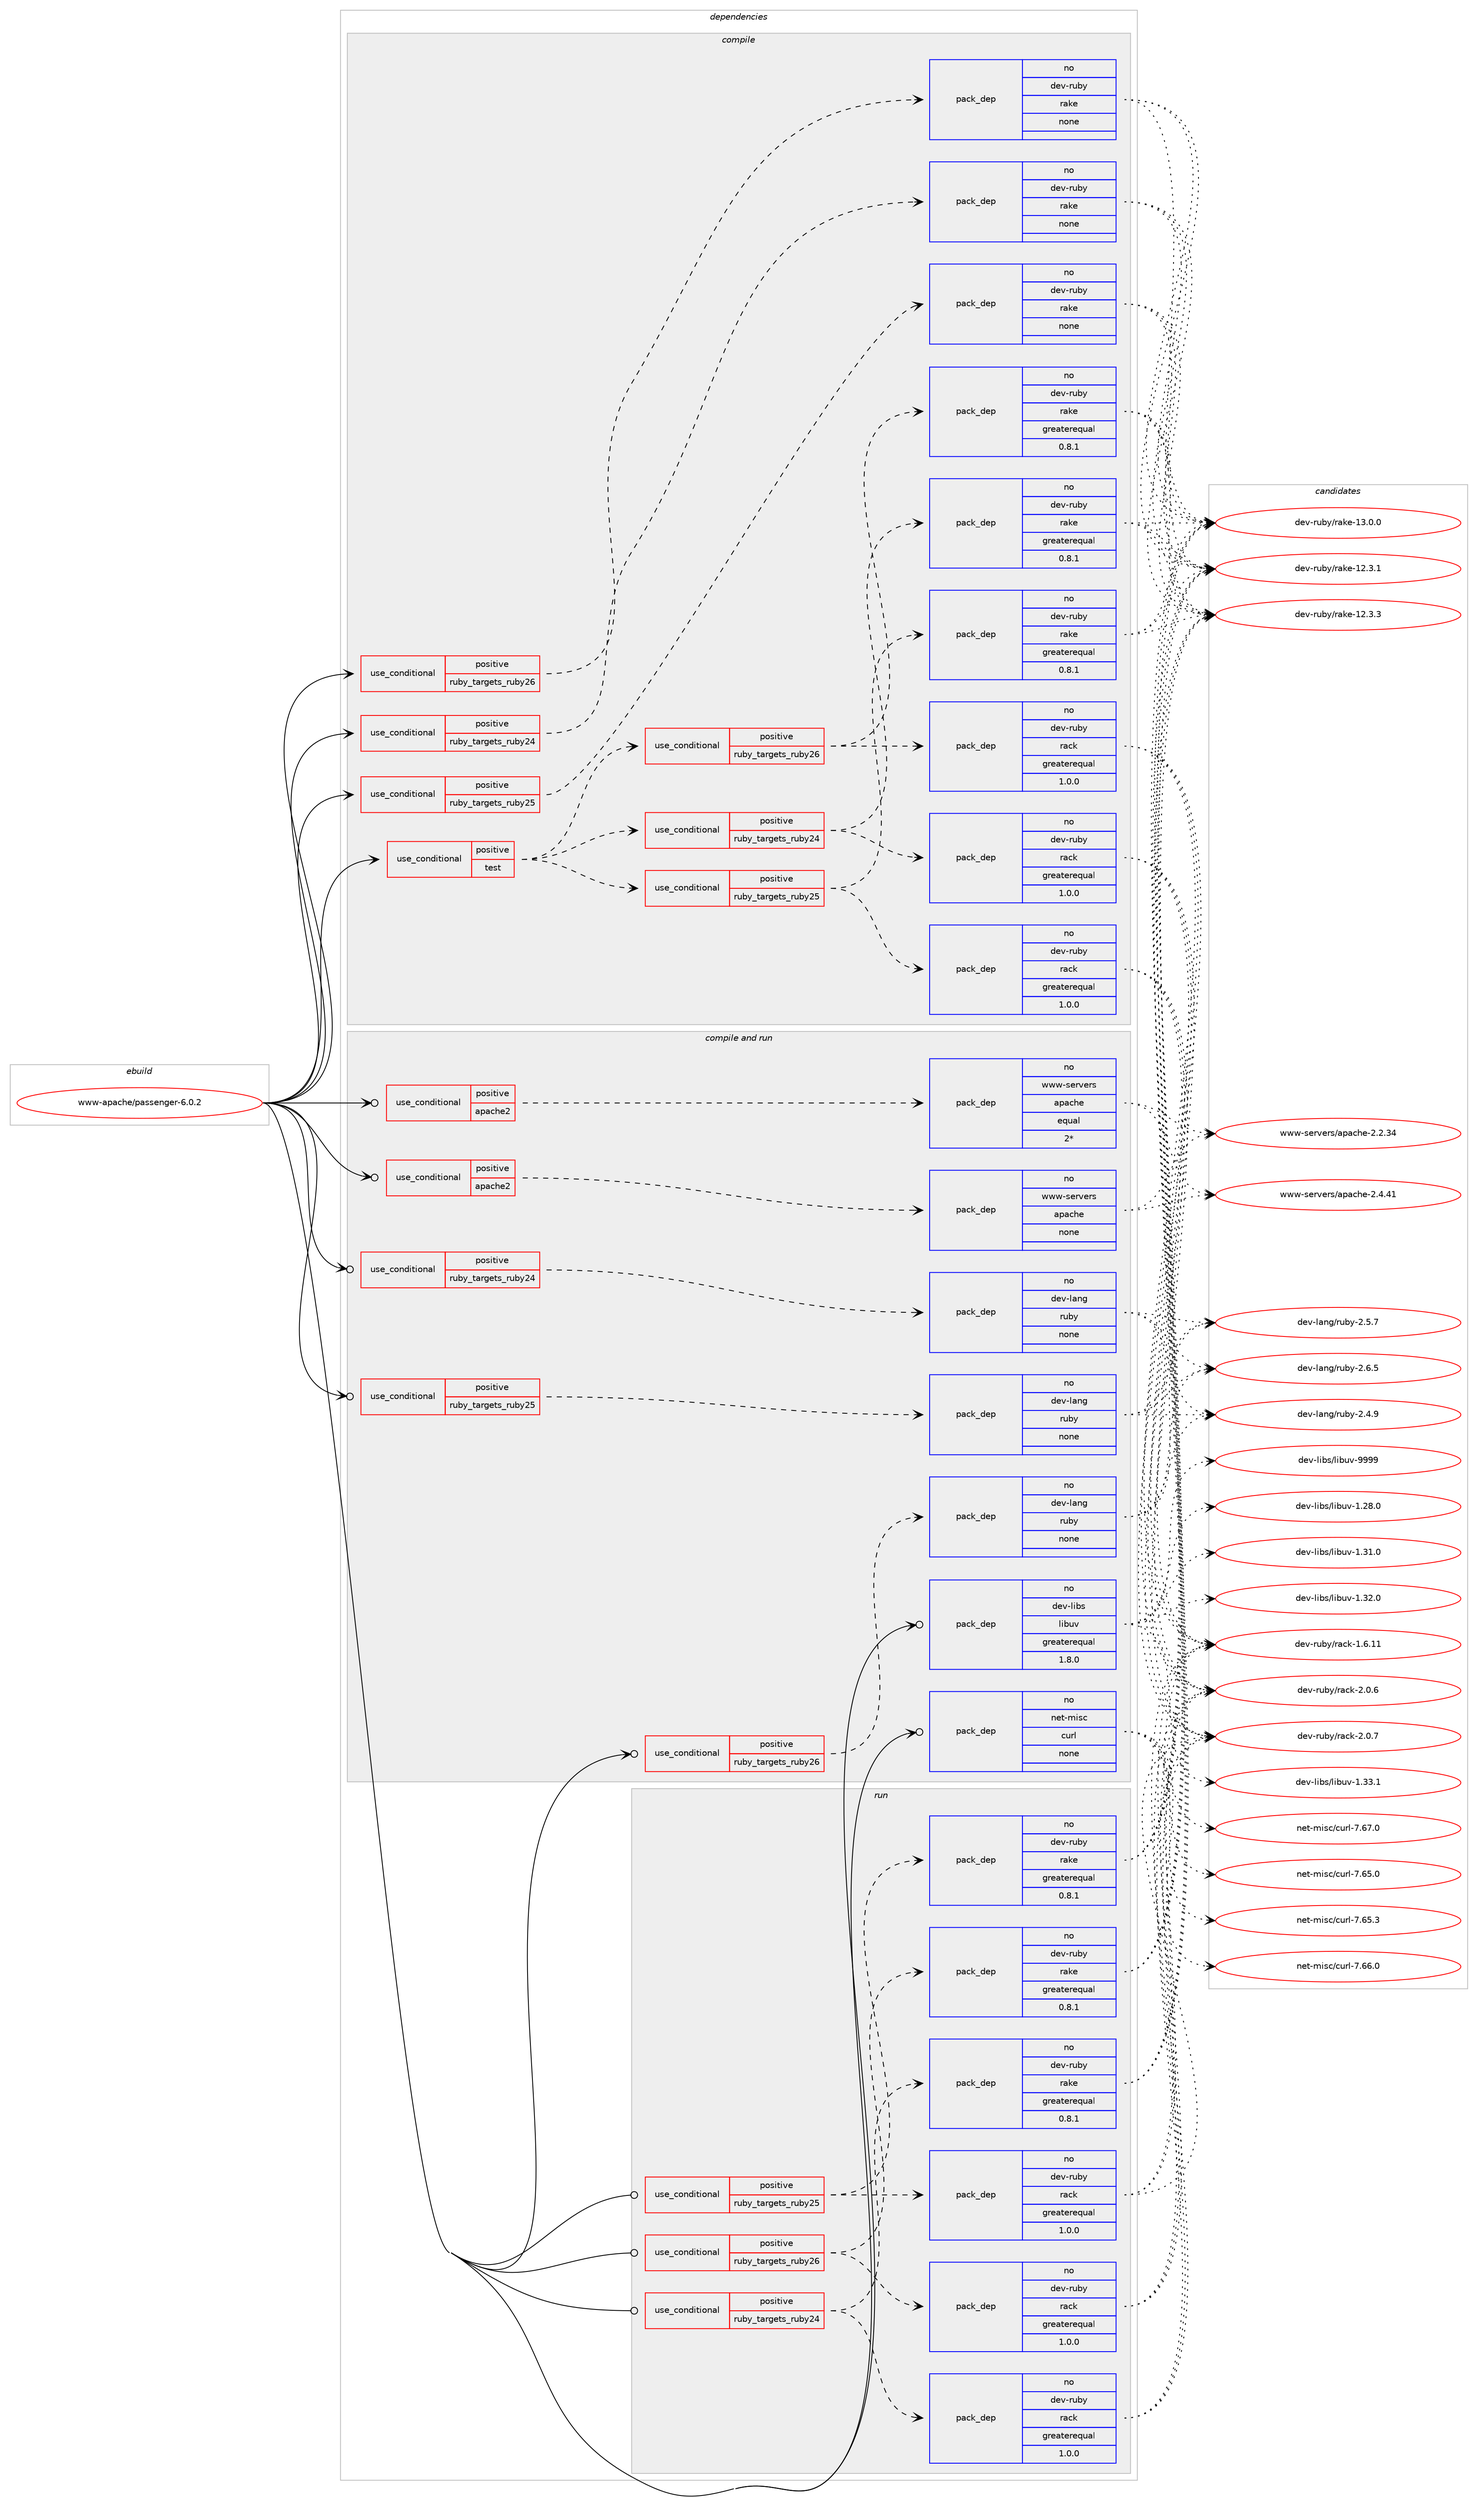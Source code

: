 digraph prolog {

# *************
# Graph options
# *************

newrank=true;
concentrate=true;
compound=true;
graph [rankdir=LR,fontname=Helvetica,fontsize=10,ranksep=1.5];#, ranksep=2.5, nodesep=0.2];
edge  [arrowhead=vee];
node  [fontname=Helvetica,fontsize=10];

# **********
# The ebuild
# **********

subgraph cluster_leftcol {
color=gray;
rank=same;
label=<<i>ebuild</i>>;
id [label="www-apache/passenger-6.0.2", color=red, width=4, href="../www-apache/passenger-6.0.2.svg"];
}

# ****************
# The dependencies
# ****************

subgraph cluster_midcol {
color=gray;
label=<<i>dependencies</i>>;
subgraph cluster_compile {
fillcolor="#eeeeee";
style=filled;
label=<<i>compile</i>>;
subgraph cond216575 {
dependency903045 [label=<<TABLE BORDER="0" CELLBORDER="1" CELLSPACING="0" CELLPADDING="4"><TR><TD ROWSPAN="3" CELLPADDING="10">use_conditional</TD></TR><TR><TD>positive</TD></TR><TR><TD>ruby_targets_ruby24</TD></TR></TABLE>>, shape=none, color=red];
subgraph pack670237 {
dependency903046 [label=<<TABLE BORDER="0" CELLBORDER="1" CELLSPACING="0" CELLPADDING="4" WIDTH="220"><TR><TD ROWSPAN="6" CELLPADDING="30">pack_dep</TD></TR><TR><TD WIDTH="110">no</TD></TR><TR><TD>dev-ruby</TD></TR><TR><TD>rake</TD></TR><TR><TD>none</TD></TR><TR><TD></TD></TR></TABLE>>, shape=none, color=blue];
}
dependency903045:e -> dependency903046:w [weight=20,style="dashed",arrowhead="vee"];
}
id:e -> dependency903045:w [weight=20,style="solid",arrowhead="vee"];
subgraph cond216576 {
dependency903047 [label=<<TABLE BORDER="0" CELLBORDER="1" CELLSPACING="0" CELLPADDING="4"><TR><TD ROWSPAN="3" CELLPADDING="10">use_conditional</TD></TR><TR><TD>positive</TD></TR><TR><TD>ruby_targets_ruby25</TD></TR></TABLE>>, shape=none, color=red];
subgraph pack670238 {
dependency903048 [label=<<TABLE BORDER="0" CELLBORDER="1" CELLSPACING="0" CELLPADDING="4" WIDTH="220"><TR><TD ROWSPAN="6" CELLPADDING="30">pack_dep</TD></TR><TR><TD WIDTH="110">no</TD></TR><TR><TD>dev-ruby</TD></TR><TR><TD>rake</TD></TR><TR><TD>none</TD></TR><TR><TD></TD></TR></TABLE>>, shape=none, color=blue];
}
dependency903047:e -> dependency903048:w [weight=20,style="dashed",arrowhead="vee"];
}
id:e -> dependency903047:w [weight=20,style="solid",arrowhead="vee"];
subgraph cond216577 {
dependency903049 [label=<<TABLE BORDER="0" CELLBORDER="1" CELLSPACING="0" CELLPADDING="4"><TR><TD ROWSPAN="3" CELLPADDING="10">use_conditional</TD></TR><TR><TD>positive</TD></TR><TR><TD>ruby_targets_ruby26</TD></TR></TABLE>>, shape=none, color=red];
subgraph pack670239 {
dependency903050 [label=<<TABLE BORDER="0" CELLBORDER="1" CELLSPACING="0" CELLPADDING="4" WIDTH="220"><TR><TD ROWSPAN="6" CELLPADDING="30">pack_dep</TD></TR><TR><TD WIDTH="110">no</TD></TR><TR><TD>dev-ruby</TD></TR><TR><TD>rake</TD></TR><TR><TD>none</TD></TR><TR><TD></TD></TR></TABLE>>, shape=none, color=blue];
}
dependency903049:e -> dependency903050:w [weight=20,style="dashed",arrowhead="vee"];
}
id:e -> dependency903049:w [weight=20,style="solid",arrowhead="vee"];
subgraph cond216578 {
dependency903051 [label=<<TABLE BORDER="0" CELLBORDER="1" CELLSPACING="0" CELLPADDING="4"><TR><TD ROWSPAN="3" CELLPADDING="10">use_conditional</TD></TR><TR><TD>positive</TD></TR><TR><TD>test</TD></TR></TABLE>>, shape=none, color=red];
subgraph cond216579 {
dependency903052 [label=<<TABLE BORDER="0" CELLBORDER="1" CELLSPACING="0" CELLPADDING="4"><TR><TD ROWSPAN="3" CELLPADDING="10">use_conditional</TD></TR><TR><TD>positive</TD></TR><TR><TD>ruby_targets_ruby24</TD></TR></TABLE>>, shape=none, color=red];
subgraph pack670240 {
dependency903053 [label=<<TABLE BORDER="0" CELLBORDER="1" CELLSPACING="0" CELLPADDING="4" WIDTH="220"><TR><TD ROWSPAN="6" CELLPADDING="30">pack_dep</TD></TR><TR><TD WIDTH="110">no</TD></TR><TR><TD>dev-ruby</TD></TR><TR><TD>rack</TD></TR><TR><TD>greaterequal</TD></TR><TR><TD>1.0.0</TD></TR></TABLE>>, shape=none, color=blue];
}
dependency903052:e -> dependency903053:w [weight=20,style="dashed",arrowhead="vee"];
subgraph pack670241 {
dependency903054 [label=<<TABLE BORDER="0" CELLBORDER="1" CELLSPACING="0" CELLPADDING="4" WIDTH="220"><TR><TD ROWSPAN="6" CELLPADDING="30">pack_dep</TD></TR><TR><TD WIDTH="110">no</TD></TR><TR><TD>dev-ruby</TD></TR><TR><TD>rake</TD></TR><TR><TD>greaterequal</TD></TR><TR><TD>0.8.1</TD></TR></TABLE>>, shape=none, color=blue];
}
dependency903052:e -> dependency903054:w [weight=20,style="dashed",arrowhead="vee"];
}
dependency903051:e -> dependency903052:w [weight=20,style="dashed",arrowhead="vee"];
subgraph cond216580 {
dependency903055 [label=<<TABLE BORDER="0" CELLBORDER="1" CELLSPACING="0" CELLPADDING="4"><TR><TD ROWSPAN="3" CELLPADDING="10">use_conditional</TD></TR><TR><TD>positive</TD></TR><TR><TD>ruby_targets_ruby25</TD></TR></TABLE>>, shape=none, color=red];
subgraph pack670242 {
dependency903056 [label=<<TABLE BORDER="0" CELLBORDER="1" CELLSPACING="0" CELLPADDING="4" WIDTH="220"><TR><TD ROWSPAN="6" CELLPADDING="30">pack_dep</TD></TR><TR><TD WIDTH="110">no</TD></TR><TR><TD>dev-ruby</TD></TR><TR><TD>rack</TD></TR><TR><TD>greaterequal</TD></TR><TR><TD>1.0.0</TD></TR></TABLE>>, shape=none, color=blue];
}
dependency903055:e -> dependency903056:w [weight=20,style="dashed",arrowhead="vee"];
subgraph pack670243 {
dependency903057 [label=<<TABLE BORDER="0" CELLBORDER="1" CELLSPACING="0" CELLPADDING="4" WIDTH="220"><TR><TD ROWSPAN="6" CELLPADDING="30">pack_dep</TD></TR><TR><TD WIDTH="110">no</TD></TR><TR><TD>dev-ruby</TD></TR><TR><TD>rake</TD></TR><TR><TD>greaterequal</TD></TR><TR><TD>0.8.1</TD></TR></TABLE>>, shape=none, color=blue];
}
dependency903055:e -> dependency903057:w [weight=20,style="dashed",arrowhead="vee"];
}
dependency903051:e -> dependency903055:w [weight=20,style="dashed",arrowhead="vee"];
subgraph cond216581 {
dependency903058 [label=<<TABLE BORDER="0" CELLBORDER="1" CELLSPACING="0" CELLPADDING="4"><TR><TD ROWSPAN="3" CELLPADDING="10">use_conditional</TD></TR><TR><TD>positive</TD></TR><TR><TD>ruby_targets_ruby26</TD></TR></TABLE>>, shape=none, color=red];
subgraph pack670244 {
dependency903059 [label=<<TABLE BORDER="0" CELLBORDER="1" CELLSPACING="0" CELLPADDING="4" WIDTH="220"><TR><TD ROWSPAN="6" CELLPADDING="30">pack_dep</TD></TR><TR><TD WIDTH="110">no</TD></TR><TR><TD>dev-ruby</TD></TR><TR><TD>rack</TD></TR><TR><TD>greaterequal</TD></TR><TR><TD>1.0.0</TD></TR></TABLE>>, shape=none, color=blue];
}
dependency903058:e -> dependency903059:w [weight=20,style="dashed",arrowhead="vee"];
subgraph pack670245 {
dependency903060 [label=<<TABLE BORDER="0" CELLBORDER="1" CELLSPACING="0" CELLPADDING="4" WIDTH="220"><TR><TD ROWSPAN="6" CELLPADDING="30">pack_dep</TD></TR><TR><TD WIDTH="110">no</TD></TR><TR><TD>dev-ruby</TD></TR><TR><TD>rake</TD></TR><TR><TD>greaterequal</TD></TR><TR><TD>0.8.1</TD></TR></TABLE>>, shape=none, color=blue];
}
dependency903058:e -> dependency903060:w [weight=20,style="dashed",arrowhead="vee"];
}
dependency903051:e -> dependency903058:w [weight=20,style="dashed",arrowhead="vee"];
}
id:e -> dependency903051:w [weight=20,style="solid",arrowhead="vee"];
}
subgraph cluster_compileandrun {
fillcolor="#eeeeee";
style=filled;
label=<<i>compile and run</i>>;
subgraph cond216582 {
dependency903061 [label=<<TABLE BORDER="0" CELLBORDER="1" CELLSPACING="0" CELLPADDING="4"><TR><TD ROWSPAN="3" CELLPADDING="10">use_conditional</TD></TR><TR><TD>positive</TD></TR><TR><TD>apache2</TD></TR></TABLE>>, shape=none, color=red];
subgraph pack670246 {
dependency903062 [label=<<TABLE BORDER="0" CELLBORDER="1" CELLSPACING="0" CELLPADDING="4" WIDTH="220"><TR><TD ROWSPAN="6" CELLPADDING="30">pack_dep</TD></TR><TR><TD WIDTH="110">no</TD></TR><TR><TD>www-servers</TD></TR><TR><TD>apache</TD></TR><TR><TD>equal</TD></TR><TR><TD>2*</TD></TR></TABLE>>, shape=none, color=blue];
}
dependency903061:e -> dependency903062:w [weight=20,style="dashed",arrowhead="vee"];
}
id:e -> dependency903061:w [weight=20,style="solid",arrowhead="odotvee"];
subgraph cond216583 {
dependency903063 [label=<<TABLE BORDER="0" CELLBORDER="1" CELLSPACING="0" CELLPADDING="4"><TR><TD ROWSPAN="3" CELLPADDING="10">use_conditional</TD></TR><TR><TD>positive</TD></TR><TR><TD>apache2</TD></TR></TABLE>>, shape=none, color=red];
subgraph pack670247 {
dependency903064 [label=<<TABLE BORDER="0" CELLBORDER="1" CELLSPACING="0" CELLPADDING="4" WIDTH="220"><TR><TD ROWSPAN="6" CELLPADDING="30">pack_dep</TD></TR><TR><TD WIDTH="110">no</TD></TR><TR><TD>www-servers</TD></TR><TR><TD>apache</TD></TR><TR><TD>none</TD></TR><TR><TD></TD></TR></TABLE>>, shape=none, color=blue];
}
dependency903063:e -> dependency903064:w [weight=20,style="dashed",arrowhead="vee"];
}
id:e -> dependency903063:w [weight=20,style="solid",arrowhead="odotvee"];
subgraph cond216584 {
dependency903065 [label=<<TABLE BORDER="0" CELLBORDER="1" CELLSPACING="0" CELLPADDING="4"><TR><TD ROWSPAN="3" CELLPADDING="10">use_conditional</TD></TR><TR><TD>positive</TD></TR><TR><TD>ruby_targets_ruby24</TD></TR></TABLE>>, shape=none, color=red];
subgraph pack670248 {
dependency903066 [label=<<TABLE BORDER="0" CELLBORDER="1" CELLSPACING="0" CELLPADDING="4" WIDTH="220"><TR><TD ROWSPAN="6" CELLPADDING="30">pack_dep</TD></TR><TR><TD WIDTH="110">no</TD></TR><TR><TD>dev-lang</TD></TR><TR><TD>ruby</TD></TR><TR><TD>none</TD></TR><TR><TD></TD></TR></TABLE>>, shape=none, color=blue];
}
dependency903065:e -> dependency903066:w [weight=20,style="dashed",arrowhead="vee"];
}
id:e -> dependency903065:w [weight=20,style="solid",arrowhead="odotvee"];
subgraph cond216585 {
dependency903067 [label=<<TABLE BORDER="0" CELLBORDER="1" CELLSPACING="0" CELLPADDING="4"><TR><TD ROWSPAN="3" CELLPADDING="10">use_conditional</TD></TR><TR><TD>positive</TD></TR><TR><TD>ruby_targets_ruby25</TD></TR></TABLE>>, shape=none, color=red];
subgraph pack670249 {
dependency903068 [label=<<TABLE BORDER="0" CELLBORDER="1" CELLSPACING="0" CELLPADDING="4" WIDTH="220"><TR><TD ROWSPAN="6" CELLPADDING="30">pack_dep</TD></TR><TR><TD WIDTH="110">no</TD></TR><TR><TD>dev-lang</TD></TR><TR><TD>ruby</TD></TR><TR><TD>none</TD></TR><TR><TD></TD></TR></TABLE>>, shape=none, color=blue];
}
dependency903067:e -> dependency903068:w [weight=20,style="dashed",arrowhead="vee"];
}
id:e -> dependency903067:w [weight=20,style="solid",arrowhead="odotvee"];
subgraph cond216586 {
dependency903069 [label=<<TABLE BORDER="0" CELLBORDER="1" CELLSPACING="0" CELLPADDING="4"><TR><TD ROWSPAN="3" CELLPADDING="10">use_conditional</TD></TR><TR><TD>positive</TD></TR><TR><TD>ruby_targets_ruby26</TD></TR></TABLE>>, shape=none, color=red];
subgraph pack670250 {
dependency903070 [label=<<TABLE BORDER="0" CELLBORDER="1" CELLSPACING="0" CELLPADDING="4" WIDTH="220"><TR><TD ROWSPAN="6" CELLPADDING="30">pack_dep</TD></TR><TR><TD WIDTH="110">no</TD></TR><TR><TD>dev-lang</TD></TR><TR><TD>ruby</TD></TR><TR><TD>none</TD></TR><TR><TD></TD></TR></TABLE>>, shape=none, color=blue];
}
dependency903069:e -> dependency903070:w [weight=20,style="dashed",arrowhead="vee"];
}
id:e -> dependency903069:w [weight=20,style="solid",arrowhead="odotvee"];
subgraph pack670251 {
dependency903071 [label=<<TABLE BORDER="0" CELLBORDER="1" CELLSPACING="0" CELLPADDING="4" WIDTH="220"><TR><TD ROWSPAN="6" CELLPADDING="30">pack_dep</TD></TR><TR><TD WIDTH="110">no</TD></TR><TR><TD>dev-libs</TD></TR><TR><TD>libuv</TD></TR><TR><TD>greaterequal</TD></TR><TR><TD>1.8.0</TD></TR></TABLE>>, shape=none, color=blue];
}
id:e -> dependency903071:w [weight=20,style="solid",arrowhead="odotvee"];
subgraph pack670252 {
dependency903072 [label=<<TABLE BORDER="0" CELLBORDER="1" CELLSPACING="0" CELLPADDING="4" WIDTH="220"><TR><TD ROWSPAN="6" CELLPADDING="30">pack_dep</TD></TR><TR><TD WIDTH="110">no</TD></TR><TR><TD>net-misc</TD></TR><TR><TD>curl</TD></TR><TR><TD>none</TD></TR><TR><TD></TD></TR></TABLE>>, shape=none, color=blue];
}
id:e -> dependency903072:w [weight=20,style="solid",arrowhead="odotvee"];
}
subgraph cluster_run {
fillcolor="#eeeeee";
style=filled;
label=<<i>run</i>>;
subgraph cond216587 {
dependency903073 [label=<<TABLE BORDER="0" CELLBORDER="1" CELLSPACING="0" CELLPADDING="4"><TR><TD ROWSPAN="3" CELLPADDING="10">use_conditional</TD></TR><TR><TD>positive</TD></TR><TR><TD>ruby_targets_ruby24</TD></TR></TABLE>>, shape=none, color=red];
subgraph pack670253 {
dependency903074 [label=<<TABLE BORDER="0" CELLBORDER="1" CELLSPACING="0" CELLPADDING="4" WIDTH="220"><TR><TD ROWSPAN="6" CELLPADDING="30">pack_dep</TD></TR><TR><TD WIDTH="110">no</TD></TR><TR><TD>dev-ruby</TD></TR><TR><TD>rack</TD></TR><TR><TD>greaterequal</TD></TR><TR><TD>1.0.0</TD></TR></TABLE>>, shape=none, color=blue];
}
dependency903073:e -> dependency903074:w [weight=20,style="dashed",arrowhead="vee"];
subgraph pack670254 {
dependency903075 [label=<<TABLE BORDER="0" CELLBORDER="1" CELLSPACING="0" CELLPADDING="4" WIDTH="220"><TR><TD ROWSPAN="6" CELLPADDING="30">pack_dep</TD></TR><TR><TD WIDTH="110">no</TD></TR><TR><TD>dev-ruby</TD></TR><TR><TD>rake</TD></TR><TR><TD>greaterequal</TD></TR><TR><TD>0.8.1</TD></TR></TABLE>>, shape=none, color=blue];
}
dependency903073:e -> dependency903075:w [weight=20,style="dashed",arrowhead="vee"];
}
id:e -> dependency903073:w [weight=20,style="solid",arrowhead="odot"];
subgraph cond216588 {
dependency903076 [label=<<TABLE BORDER="0" CELLBORDER="1" CELLSPACING="0" CELLPADDING="4"><TR><TD ROWSPAN="3" CELLPADDING="10">use_conditional</TD></TR><TR><TD>positive</TD></TR><TR><TD>ruby_targets_ruby25</TD></TR></TABLE>>, shape=none, color=red];
subgraph pack670255 {
dependency903077 [label=<<TABLE BORDER="0" CELLBORDER="1" CELLSPACING="0" CELLPADDING="4" WIDTH="220"><TR><TD ROWSPAN="6" CELLPADDING="30">pack_dep</TD></TR><TR><TD WIDTH="110">no</TD></TR><TR><TD>dev-ruby</TD></TR><TR><TD>rack</TD></TR><TR><TD>greaterequal</TD></TR><TR><TD>1.0.0</TD></TR></TABLE>>, shape=none, color=blue];
}
dependency903076:e -> dependency903077:w [weight=20,style="dashed",arrowhead="vee"];
subgraph pack670256 {
dependency903078 [label=<<TABLE BORDER="0" CELLBORDER="1" CELLSPACING="0" CELLPADDING="4" WIDTH="220"><TR><TD ROWSPAN="6" CELLPADDING="30">pack_dep</TD></TR><TR><TD WIDTH="110">no</TD></TR><TR><TD>dev-ruby</TD></TR><TR><TD>rake</TD></TR><TR><TD>greaterequal</TD></TR><TR><TD>0.8.1</TD></TR></TABLE>>, shape=none, color=blue];
}
dependency903076:e -> dependency903078:w [weight=20,style="dashed",arrowhead="vee"];
}
id:e -> dependency903076:w [weight=20,style="solid",arrowhead="odot"];
subgraph cond216589 {
dependency903079 [label=<<TABLE BORDER="0" CELLBORDER="1" CELLSPACING="0" CELLPADDING="4"><TR><TD ROWSPAN="3" CELLPADDING="10">use_conditional</TD></TR><TR><TD>positive</TD></TR><TR><TD>ruby_targets_ruby26</TD></TR></TABLE>>, shape=none, color=red];
subgraph pack670257 {
dependency903080 [label=<<TABLE BORDER="0" CELLBORDER="1" CELLSPACING="0" CELLPADDING="4" WIDTH="220"><TR><TD ROWSPAN="6" CELLPADDING="30">pack_dep</TD></TR><TR><TD WIDTH="110">no</TD></TR><TR><TD>dev-ruby</TD></TR><TR><TD>rack</TD></TR><TR><TD>greaterequal</TD></TR><TR><TD>1.0.0</TD></TR></TABLE>>, shape=none, color=blue];
}
dependency903079:e -> dependency903080:w [weight=20,style="dashed",arrowhead="vee"];
subgraph pack670258 {
dependency903081 [label=<<TABLE BORDER="0" CELLBORDER="1" CELLSPACING="0" CELLPADDING="4" WIDTH="220"><TR><TD ROWSPAN="6" CELLPADDING="30">pack_dep</TD></TR><TR><TD WIDTH="110">no</TD></TR><TR><TD>dev-ruby</TD></TR><TR><TD>rake</TD></TR><TR><TD>greaterequal</TD></TR><TR><TD>0.8.1</TD></TR></TABLE>>, shape=none, color=blue];
}
dependency903079:e -> dependency903081:w [weight=20,style="dashed",arrowhead="vee"];
}
id:e -> dependency903079:w [weight=20,style="solid",arrowhead="odot"];
}
}

# **************
# The candidates
# **************

subgraph cluster_choices {
rank=same;
color=gray;
label=<<i>candidates</i>>;

subgraph choice670237 {
color=black;
nodesep=1;
choice1001011184511411798121471149710710145495046514649 [label="dev-ruby/rake-12.3.1", color=red, width=4,href="../dev-ruby/rake-12.3.1.svg"];
choice1001011184511411798121471149710710145495046514651 [label="dev-ruby/rake-12.3.3", color=red, width=4,href="../dev-ruby/rake-12.3.3.svg"];
choice1001011184511411798121471149710710145495146484648 [label="dev-ruby/rake-13.0.0", color=red, width=4,href="../dev-ruby/rake-13.0.0.svg"];
dependency903046:e -> choice1001011184511411798121471149710710145495046514649:w [style=dotted,weight="100"];
dependency903046:e -> choice1001011184511411798121471149710710145495046514651:w [style=dotted,weight="100"];
dependency903046:e -> choice1001011184511411798121471149710710145495146484648:w [style=dotted,weight="100"];
}
subgraph choice670238 {
color=black;
nodesep=1;
choice1001011184511411798121471149710710145495046514649 [label="dev-ruby/rake-12.3.1", color=red, width=4,href="../dev-ruby/rake-12.3.1.svg"];
choice1001011184511411798121471149710710145495046514651 [label="dev-ruby/rake-12.3.3", color=red, width=4,href="../dev-ruby/rake-12.3.3.svg"];
choice1001011184511411798121471149710710145495146484648 [label="dev-ruby/rake-13.0.0", color=red, width=4,href="../dev-ruby/rake-13.0.0.svg"];
dependency903048:e -> choice1001011184511411798121471149710710145495046514649:w [style=dotted,weight="100"];
dependency903048:e -> choice1001011184511411798121471149710710145495046514651:w [style=dotted,weight="100"];
dependency903048:e -> choice1001011184511411798121471149710710145495146484648:w [style=dotted,weight="100"];
}
subgraph choice670239 {
color=black;
nodesep=1;
choice1001011184511411798121471149710710145495046514649 [label="dev-ruby/rake-12.3.1", color=red, width=4,href="../dev-ruby/rake-12.3.1.svg"];
choice1001011184511411798121471149710710145495046514651 [label="dev-ruby/rake-12.3.3", color=red, width=4,href="../dev-ruby/rake-12.3.3.svg"];
choice1001011184511411798121471149710710145495146484648 [label="dev-ruby/rake-13.0.0", color=red, width=4,href="../dev-ruby/rake-13.0.0.svg"];
dependency903050:e -> choice1001011184511411798121471149710710145495046514649:w [style=dotted,weight="100"];
dependency903050:e -> choice1001011184511411798121471149710710145495046514651:w [style=dotted,weight="100"];
dependency903050:e -> choice1001011184511411798121471149710710145495146484648:w [style=dotted,weight="100"];
}
subgraph choice670240 {
color=black;
nodesep=1;
choice100101118451141179812147114979910745494654464949 [label="dev-ruby/rack-1.6.11", color=red, width=4,href="../dev-ruby/rack-1.6.11.svg"];
choice1001011184511411798121471149799107455046484654 [label="dev-ruby/rack-2.0.6", color=red, width=4,href="../dev-ruby/rack-2.0.6.svg"];
choice1001011184511411798121471149799107455046484655 [label="dev-ruby/rack-2.0.7", color=red, width=4,href="../dev-ruby/rack-2.0.7.svg"];
dependency903053:e -> choice100101118451141179812147114979910745494654464949:w [style=dotted,weight="100"];
dependency903053:e -> choice1001011184511411798121471149799107455046484654:w [style=dotted,weight="100"];
dependency903053:e -> choice1001011184511411798121471149799107455046484655:w [style=dotted,weight="100"];
}
subgraph choice670241 {
color=black;
nodesep=1;
choice1001011184511411798121471149710710145495046514649 [label="dev-ruby/rake-12.3.1", color=red, width=4,href="../dev-ruby/rake-12.3.1.svg"];
choice1001011184511411798121471149710710145495046514651 [label="dev-ruby/rake-12.3.3", color=red, width=4,href="../dev-ruby/rake-12.3.3.svg"];
choice1001011184511411798121471149710710145495146484648 [label="dev-ruby/rake-13.0.0", color=red, width=4,href="../dev-ruby/rake-13.0.0.svg"];
dependency903054:e -> choice1001011184511411798121471149710710145495046514649:w [style=dotted,weight="100"];
dependency903054:e -> choice1001011184511411798121471149710710145495046514651:w [style=dotted,weight="100"];
dependency903054:e -> choice1001011184511411798121471149710710145495146484648:w [style=dotted,weight="100"];
}
subgraph choice670242 {
color=black;
nodesep=1;
choice100101118451141179812147114979910745494654464949 [label="dev-ruby/rack-1.6.11", color=red, width=4,href="../dev-ruby/rack-1.6.11.svg"];
choice1001011184511411798121471149799107455046484654 [label="dev-ruby/rack-2.0.6", color=red, width=4,href="../dev-ruby/rack-2.0.6.svg"];
choice1001011184511411798121471149799107455046484655 [label="dev-ruby/rack-2.0.7", color=red, width=4,href="../dev-ruby/rack-2.0.7.svg"];
dependency903056:e -> choice100101118451141179812147114979910745494654464949:w [style=dotted,weight="100"];
dependency903056:e -> choice1001011184511411798121471149799107455046484654:w [style=dotted,weight="100"];
dependency903056:e -> choice1001011184511411798121471149799107455046484655:w [style=dotted,weight="100"];
}
subgraph choice670243 {
color=black;
nodesep=1;
choice1001011184511411798121471149710710145495046514649 [label="dev-ruby/rake-12.3.1", color=red, width=4,href="../dev-ruby/rake-12.3.1.svg"];
choice1001011184511411798121471149710710145495046514651 [label="dev-ruby/rake-12.3.3", color=red, width=4,href="../dev-ruby/rake-12.3.3.svg"];
choice1001011184511411798121471149710710145495146484648 [label="dev-ruby/rake-13.0.0", color=red, width=4,href="../dev-ruby/rake-13.0.0.svg"];
dependency903057:e -> choice1001011184511411798121471149710710145495046514649:w [style=dotted,weight="100"];
dependency903057:e -> choice1001011184511411798121471149710710145495046514651:w [style=dotted,weight="100"];
dependency903057:e -> choice1001011184511411798121471149710710145495146484648:w [style=dotted,weight="100"];
}
subgraph choice670244 {
color=black;
nodesep=1;
choice100101118451141179812147114979910745494654464949 [label="dev-ruby/rack-1.6.11", color=red, width=4,href="../dev-ruby/rack-1.6.11.svg"];
choice1001011184511411798121471149799107455046484654 [label="dev-ruby/rack-2.0.6", color=red, width=4,href="../dev-ruby/rack-2.0.6.svg"];
choice1001011184511411798121471149799107455046484655 [label="dev-ruby/rack-2.0.7", color=red, width=4,href="../dev-ruby/rack-2.0.7.svg"];
dependency903059:e -> choice100101118451141179812147114979910745494654464949:w [style=dotted,weight="100"];
dependency903059:e -> choice1001011184511411798121471149799107455046484654:w [style=dotted,weight="100"];
dependency903059:e -> choice1001011184511411798121471149799107455046484655:w [style=dotted,weight="100"];
}
subgraph choice670245 {
color=black;
nodesep=1;
choice1001011184511411798121471149710710145495046514649 [label="dev-ruby/rake-12.3.1", color=red, width=4,href="../dev-ruby/rake-12.3.1.svg"];
choice1001011184511411798121471149710710145495046514651 [label="dev-ruby/rake-12.3.3", color=red, width=4,href="../dev-ruby/rake-12.3.3.svg"];
choice1001011184511411798121471149710710145495146484648 [label="dev-ruby/rake-13.0.0", color=red, width=4,href="../dev-ruby/rake-13.0.0.svg"];
dependency903060:e -> choice1001011184511411798121471149710710145495046514649:w [style=dotted,weight="100"];
dependency903060:e -> choice1001011184511411798121471149710710145495046514651:w [style=dotted,weight="100"];
dependency903060:e -> choice1001011184511411798121471149710710145495146484648:w [style=dotted,weight="100"];
}
subgraph choice670246 {
color=black;
nodesep=1;
choice119119119451151011141181011141154797112979910410145504650465152 [label="www-servers/apache-2.2.34", color=red, width=4,href="../www-servers/apache-2.2.34.svg"];
choice119119119451151011141181011141154797112979910410145504652465249 [label="www-servers/apache-2.4.41", color=red, width=4,href="../www-servers/apache-2.4.41.svg"];
dependency903062:e -> choice119119119451151011141181011141154797112979910410145504650465152:w [style=dotted,weight="100"];
dependency903062:e -> choice119119119451151011141181011141154797112979910410145504652465249:w [style=dotted,weight="100"];
}
subgraph choice670247 {
color=black;
nodesep=1;
choice119119119451151011141181011141154797112979910410145504650465152 [label="www-servers/apache-2.2.34", color=red, width=4,href="../www-servers/apache-2.2.34.svg"];
choice119119119451151011141181011141154797112979910410145504652465249 [label="www-servers/apache-2.4.41", color=red, width=4,href="../www-servers/apache-2.4.41.svg"];
dependency903064:e -> choice119119119451151011141181011141154797112979910410145504650465152:w [style=dotted,weight="100"];
dependency903064:e -> choice119119119451151011141181011141154797112979910410145504652465249:w [style=dotted,weight="100"];
}
subgraph choice670248 {
color=black;
nodesep=1;
choice10010111845108971101034711411798121455046524657 [label="dev-lang/ruby-2.4.9", color=red, width=4,href="../dev-lang/ruby-2.4.9.svg"];
choice10010111845108971101034711411798121455046534655 [label="dev-lang/ruby-2.5.7", color=red, width=4,href="../dev-lang/ruby-2.5.7.svg"];
choice10010111845108971101034711411798121455046544653 [label="dev-lang/ruby-2.6.5", color=red, width=4,href="../dev-lang/ruby-2.6.5.svg"];
dependency903066:e -> choice10010111845108971101034711411798121455046524657:w [style=dotted,weight="100"];
dependency903066:e -> choice10010111845108971101034711411798121455046534655:w [style=dotted,weight="100"];
dependency903066:e -> choice10010111845108971101034711411798121455046544653:w [style=dotted,weight="100"];
}
subgraph choice670249 {
color=black;
nodesep=1;
choice10010111845108971101034711411798121455046524657 [label="dev-lang/ruby-2.4.9", color=red, width=4,href="../dev-lang/ruby-2.4.9.svg"];
choice10010111845108971101034711411798121455046534655 [label="dev-lang/ruby-2.5.7", color=red, width=4,href="../dev-lang/ruby-2.5.7.svg"];
choice10010111845108971101034711411798121455046544653 [label="dev-lang/ruby-2.6.5", color=red, width=4,href="../dev-lang/ruby-2.6.5.svg"];
dependency903068:e -> choice10010111845108971101034711411798121455046524657:w [style=dotted,weight="100"];
dependency903068:e -> choice10010111845108971101034711411798121455046534655:w [style=dotted,weight="100"];
dependency903068:e -> choice10010111845108971101034711411798121455046544653:w [style=dotted,weight="100"];
}
subgraph choice670250 {
color=black;
nodesep=1;
choice10010111845108971101034711411798121455046524657 [label="dev-lang/ruby-2.4.9", color=red, width=4,href="../dev-lang/ruby-2.4.9.svg"];
choice10010111845108971101034711411798121455046534655 [label="dev-lang/ruby-2.5.7", color=red, width=4,href="../dev-lang/ruby-2.5.7.svg"];
choice10010111845108971101034711411798121455046544653 [label="dev-lang/ruby-2.6.5", color=red, width=4,href="../dev-lang/ruby-2.6.5.svg"];
dependency903070:e -> choice10010111845108971101034711411798121455046524657:w [style=dotted,weight="100"];
dependency903070:e -> choice10010111845108971101034711411798121455046534655:w [style=dotted,weight="100"];
dependency903070:e -> choice10010111845108971101034711411798121455046544653:w [style=dotted,weight="100"];
}
subgraph choice670251 {
color=black;
nodesep=1;
choice1001011184510810598115471081059811711845494650564648 [label="dev-libs/libuv-1.28.0", color=red, width=4,href="../dev-libs/libuv-1.28.0.svg"];
choice1001011184510810598115471081059811711845494651494648 [label="dev-libs/libuv-1.31.0", color=red, width=4,href="../dev-libs/libuv-1.31.0.svg"];
choice1001011184510810598115471081059811711845494651504648 [label="dev-libs/libuv-1.32.0", color=red, width=4,href="../dev-libs/libuv-1.32.0.svg"];
choice1001011184510810598115471081059811711845494651514649 [label="dev-libs/libuv-1.33.1", color=red, width=4,href="../dev-libs/libuv-1.33.1.svg"];
choice100101118451081059811547108105981171184557575757 [label="dev-libs/libuv-9999", color=red, width=4,href="../dev-libs/libuv-9999.svg"];
dependency903071:e -> choice1001011184510810598115471081059811711845494650564648:w [style=dotted,weight="100"];
dependency903071:e -> choice1001011184510810598115471081059811711845494651494648:w [style=dotted,weight="100"];
dependency903071:e -> choice1001011184510810598115471081059811711845494651504648:w [style=dotted,weight="100"];
dependency903071:e -> choice1001011184510810598115471081059811711845494651514649:w [style=dotted,weight="100"];
dependency903071:e -> choice100101118451081059811547108105981171184557575757:w [style=dotted,weight="100"];
}
subgraph choice670252 {
color=black;
nodesep=1;
choice1101011164510910511599479911711410845554654534648 [label="net-misc/curl-7.65.0", color=red, width=4,href="../net-misc/curl-7.65.0.svg"];
choice1101011164510910511599479911711410845554654534651 [label="net-misc/curl-7.65.3", color=red, width=4,href="../net-misc/curl-7.65.3.svg"];
choice1101011164510910511599479911711410845554654544648 [label="net-misc/curl-7.66.0", color=red, width=4,href="../net-misc/curl-7.66.0.svg"];
choice1101011164510910511599479911711410845554654554648 [label="net-misc/curl-7.67.0", color=red, width=4,href="../net-misc/curl-7.67.0.svg"];
dependency903072:e -> choice1101011164510910511599479911711410845554654534648:w [style=dotted,weight="100"];
dependency903072:e -> choice1101011164510910511599479911711410845554654534651:w [style=dotted,weight="100"];
dependency903072:e -> choice1101011164510910511599479911711410845554654544648:w [style=dotted,weight="100"];
dependency903072:e -> choice1101011164510910511599479911711410845554654554648:w [style=dotted,weight="100"];
}
subgraph choice670253 {
color=black;
nodesep=1;
choice100101118451141179812147114979910745494654464949 [label="dev-ruby/rack-1.6.11", color=red, width=4,href="../dev-ruby/rack-1.6.11.svg"];
choice1001011184511411798121471149799107455046484654 [label="dev-ruby/rack-2.0.6", color=red, width=4,href="../dev-ruby/rack-2.0.6.svg"];
choice1001011184511411798121471149799107455046484655 [label="dev-ruby/rack-2.0.7", color=red, width=4,href="../dev-ruby/rack-2.0.7.svg"];
dependency903074:e -> choice100101118451141179812147114979910745494654464949:w [style=dotted,weight="100"];
dependency903074:e -> choice1001011184511411798121471149799107455046484654:w [style=dotted,weight="100"];
dependency903074:e -> choice1001011184511411798121471149799107455046484655:w [style=dotted,weight="100"];
}
subgraph choice670254 {
color=black;
nodesep=1;
choice1001011184511411798121471149710710145495046514649 [label="dev-ruby/rake-12.3.1", color=red, width=4,href="../dev-ruby/rake-12.3.1.svg"];
choice1001011184511411798121471149710710145495046514651 [label="dev-ruby/rake-12.3.3", color=red, width=4,href="../dev-ruby/rake-12.3.3.svg"];
choice1001011184511411798121471149710710145495146484648 [label="dev-ruby/rake-13.0.0", color=red, width=4,href="../dev-ruby/rake-13.0.0.svg"];
dependency903075:e -> choice1001011184511411798121471149710710145495046514649:w [style=dotted,weight="100"];
dependency903075:e -> choice1001011184511411798121471149710710145495046514651:w [style=dotted,weight="100"];
dependency903075:e -> choice1001011184511411798121471149710710145495146484648:w [style=dotted,weight="100"];
}
subgraph choice670255 {
color=black;
nodesep=1;
choice100101118451141179812147114979910745494654464949 [label="dev-ruby/rack-1.6.11", color=red, width=4,href="../dev-ruby/rack-1.6.11.svg"];
choice1001011184511411798121471149799107455046484654 [label="dev-ruby/rack-2.0.6", color=red, width=4,href="../dev-ruby/rack-2.0.6.svg"];
choice1001011184511411798121471149799107455046484655 [label="dev-ruby/rack-2.0.7", color=red, width=4,href="../dev-ruby/rack-2.0.7.svg"];
dependency903077:e -> choice100101118451141179812147114979910745494654464949:w [style=dotted,weight="100"];
dependency903077:e -> choice1001011184511411798121471149799107455046484654:w [style=dotted,weight="100"];
dependency903077:e -> choice1001011184511411798121471149799107455046484655:w [style=dotted,weight="100"];
}
subgraph choice670256 {
color=black;
nodesep=1;
choice1001011184511411798121471149710710145495046514649 [label="dev-ruby/rake-12.3.1", color=red, width=4,href="../dev-ruby/rake-12.3.1.svg"];
choice1001011184511411798121471149710710145495046514651 [label="dev-ruby/rake-12.3.3", color=red, width=4,href="../dev-ruby/rake-12.3.3.svg"];
choice1001011184511411798121471149710710145495146484648 [label="dev-ruby/rake-13.0.0", color=red, width=4,href="../dev-ruby/rake-13.0.0.svg"];
dependency903078:e -> choice1001011184511411798121471149710710145495046514649:w [style=dotted,weight="100"];
dependency903078:e -> choice1001011184511411798121471149710710145495046514651:w [style=dotted,weight="100"];
dependency903078:e -> choice1001011184511411798121471149710710145495146484648:w [style=dotted,weight="100"];
}
subgraph choice670257 {
color=black;
nodesep=1;
choice100101118451141179812147114979910745494654464949 [label="dev-ruby/rack-1.6.11", color=red, width=4,href="../dev-ruby/rack-1.6.11.svg"];
choice1001011184511411798121471149799107455046484654 [label="dev-ruby/rack-2.0.6", color=red, width=4,href="../dev-ruby/rack-2.0.6.svg"];
choice1001011184511411798121471149799107455046484655 [label="dev-ruby/rack-2.0.7", color=red, width=4,href="../dev-ruby/rack-2.0.7.svg"];
dependency903080:e -> choice100101118451141179812147114979910745494654464949:w [style=dotted,weight="100"];
dependency903080:e -> choice1001011184511411798121471149799107455046484654:w [style=dotted,weight="100"];
dependency903080:e -> choice1001011184511411798121471149799107455046484655:w [style=dotted,weight="100"];
}
subgraph choice670258 {
color=black;
nodesep=1;
choice1001011184511411798121471149710710145495046514649 [label="dev-ruby/rake-12.3.1", color=red, width=4,href="../dev-ruby/rake-12.3.1.svg"];
choice1001011184511411798121471149710710145495046514651 [label="dev-ruby/rake-12.3.3", color=red, width=4,href="../dev-ruby/rake-12.3.3.svg"];
choice1001011184511411798121471149710710145495146484648 [label="dev-ruby/rake-13.0.0", color=red, width=4,href="../dev-ruby/rake-13.0.0.svg"];
dependency903081:e -> choice1001011184511411798121471149710710145495046514649:w [style=dotted,weight="100"];
dependency903081:e -> choice1001011184511411798121471149710710145495046514651:w [style=dotted,weight="100"];
dependency903081:e -> choice1001011184511411798121471149710710145495146484648:w [style=dotted,weight="100"];
}
}

}
